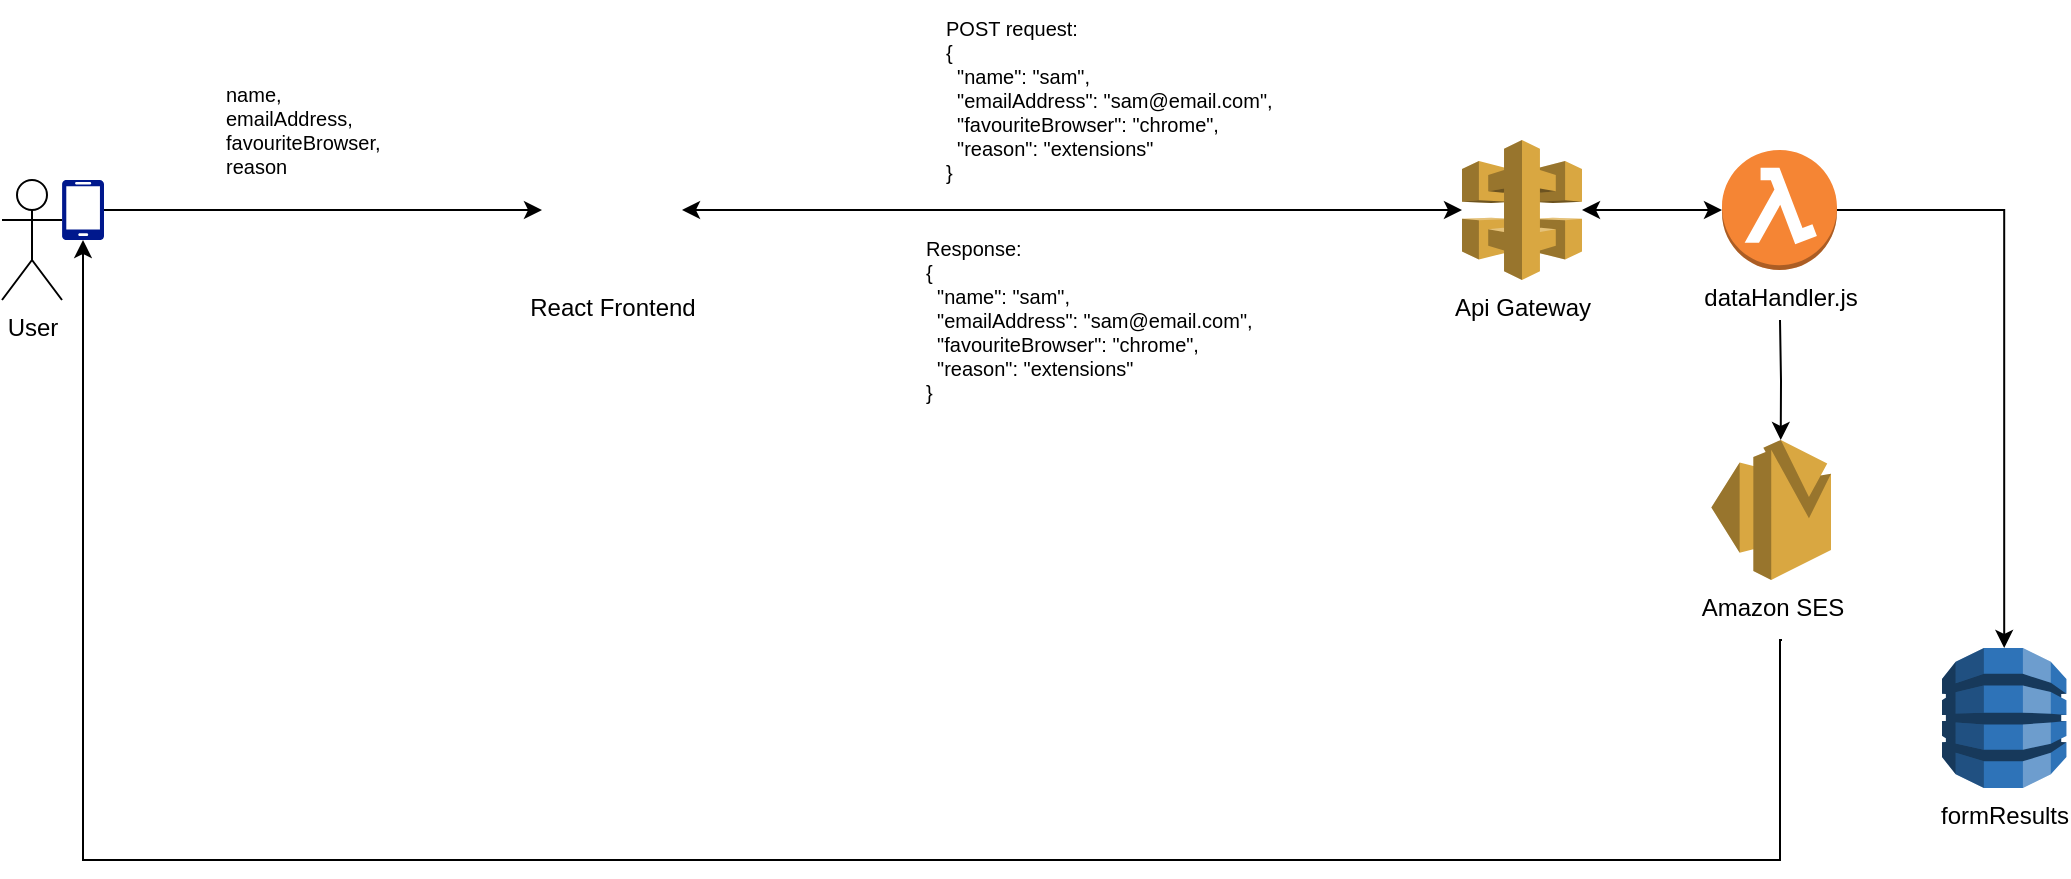 <mxfile version="20.0.3" type="github">
  <diagram id="We4SG0WlznDGIVPF96I6" name="Page-1">
    <mxGraphModel dx="1217" dy="935" grid="1" gridSize="10" guides="1" tooltips="1" connect="1" arrows="1" fold="1" page="1" pageScale="1" pageWidth="1169" pageHeight="827" math="0" shadow="0">
      <root>
        <mxCell id="0" />
        <mxCell id="1" parent="0" />
        <mxCell id="2jFuDwrBtj5Vru6HDha2-1" value="React Frontend" style="shape=image;html=1;verticalAlign=top;verticalLabelPosition=bottom;labelBackgroundColor=#ffffff;imageAspect=0;aspect=fixed;image=https://cdn1.iconfinder.com/data/icons/unicons-line-vol-5/24/react-128.png" parent="1" vertex="1">
          <mxGeometry x="360" y="160" width="70" height="70" as="geometry" />
        </mxCell>
        <mxCell id="2jFuDwrBtj5Vru6HDha2-2" value="formResults" style="outlineConnect=0;dashed=0;verticalLabelPosition=bottom;verticalAlign=top;align=center;html=1;shape=mxgraph.aws3.dynamo_db;fillColor=#2E73B8;gradientColor=none;" parent="1" vertex="1">
          <mxGeometry x="1060" y="414" width="62.22" height="70" as="geometry" />
        </mxCell>
        <mxCell id="0Y6zszm3ao2ILEMnPXkU-5" style="edgeStyle=orthogonalEdgeStyle;rounded=0;orthogonalLoop=1;jettySize=auto;html=1;" edge="1" parent="1" source="2jFuDwrBtj5Vru6HDha2-3" target="2jFuDwrBtj5Vru6HDha2-2">
          <mxGeometry relative="1" as="geometry" />
        </mxCell>
        <mxCell id="0Y6zszm3ao2ILEMnPXkU-27" style="edgeStyle=orthogonalEdgeStyle;rounded=0;orthogonalLoop=1;jettySize=auto;html=1;entryX=0.58;entryY=0;entryDx=0;entryDy=0;entryPerimeter=0;" edge="1" parent="1" target="0Y6zszm3ao2ILEMnPXkU-25">
          <mxGeometry relative="1" as="geometry">
            <mxPoint x="979" y="250" as="sourcePoint" />
          </mxGeometry>
        </mxCell>
        <mxCell id="2jFuDwrBtj5Vru6HDha2-3" value="dataHandler.js" style="outlineConnect=0;dashed=0;verticalLabelPosition=bottom;verticalAlign=top;align=center;html=1;shape=mxgraph.aws3.lambda_function;fillColor=#F58534;gradientColor=none;" parent="1" vertex="1">
          <mxGeometry x="950" y="165" width="57.5" height="60" as="geometry" />
        </mxCell>
        <mxCell id="2jFuDwrBtj5Vru6HDha2-4" value="Api Gateway" style="outlineConnect=0;dashed=0;verticalLabelPosition=bottom;verticalAlign=top;align=center;html=1;shape=mxgraph.aws3.api_gateway;fillColor=#D9A741;gradientColor=none;" parent="1" vertex="1">
          <mxGeometry x="820" y="160" width="60" height="70" as="geometry" />
        </mxCell>
        <mxCell id="2jFuDwrBtj5Vru6HDha2-7" value="User" style="shape=umlActor;verticalLabelPosition=bottom;verticalAlign=top;html=1;outlineConnect=0;" parent="1" vertex="1">
          <mxGeometry x="90" y="180" width="30" height="60" as="geometry" />
        </mxCell>
        <mxCell id="0Y6zszm3ao2ILEMnPXkU-1" style="edgeStyle=orthogonalEdgeStyle;rounded=0;orthogonalLoop=1;jettySize=auto;html=1;exitX=1;exitY=0.5;exitDx=0;exitDy=0;exitPerimeter=0;" edge="1" parent="1" source="2jFuDwrBtj5Vru6HDha2-11" target="2jFuDwrBtj5Vru6HDha2-1">
          <mxGeometry relative="1" as="geometry" />
        </mxCell>
        <mxCell id="2jFuDwrBtj5Vru6HDha2-11" value="" style="sketch=0;aspect=fixed;pointerEvents=1;shadow=0;dashed=0;html=1;strokeColor=none;labelPosition=center;verticalLabelPosition=bottom;verticalAlign=top;align=center;fillColor=#00188D;shape=mxgraph.azure.mobile" parent="1" vertex="1">
          <mxGeometry x="120" y="180" width="21" height="30" as="geometry" />
        </mxCell>
        <mxCell id="0Y6zszm3ao2ILEMnPXkU-15" style="edgeStyle=orthogonalEdgeStyle;rounded=0;orthogonalLoop=1;jettySize=auto;html=1;entryX=0.5;entryY=1;entryDx=0;entryDy=0;entryPerimeter=0;" edge="1" parent="1" target="2jFuDwrBtj5Vru6HDha2-11">
          <mxGeometry relative="1" as="geometry">
            <mxPoint x="980" y="410" as="sourcePoint" />
            <Array as="points">
              <mxPoint x="979" y="520" />
              <mxPoint x="130" y="520" />
            </Array>
          </mxGeometry>
        </mxCell>
        <mxCell id="0Y6zszm3ao2ILEMnPXkU-23" value="" style="endArrow=classic;startArrow=classic;html=1;rounded=0;exitX=1;exitY=0.5;exitDx=0;exitDy=0;" edge="1" parent="1" source="2jFuDwrBtj5Vru6HDha2-1" target="2jFuDwrBtj5Vru6HDha2-4">
          <mxGeometry width="50" height="50" relative="1" as="geometry">
            <mxPoint x="530" y="215" as="sourcePoint" />
            <mxPoint x="580" y="165" as="targetPoint" />
          </mxGeometry>
        </mxCell>
        <mxCell id="0Y6zszm3ao2ILEMnPXkU-24" value="" style="endArrow=classic;startArrow=classic;html=1;rounded=0;entryX=0;entryY=0.5;entryDx=0;entryDy=0;entryPerimeter=0;" edge="1" parent="1" source="2jFuDwrBtj5Vru6HDha2-4" target="2jFuDwrBtj5Vru6HDha2-3">
          <mxGeometry width="50" height="50" relative="1" as="geometry">
            <mxPoint x="800" y="225" as="sourcePoint" />
            <mxPoint x="850" y="175" as="targetPoint" />
          </mxGeometry>
        </mxCell>
        <mxCell id="0Y6zszm3ao2ILEMnPXkU-25" value="Amazon SES" style="outlineConnect=0;dashed=0;verticalLabelPosition=bottom;verticalAlign=top;align=center;html=1;shape=mxgraph.aws3.ses;fillColor=#D9A741;gradientColor=none;" vertex="1" parent="1">
          <mxGeometry x="944.66" y="310" width="59.84" height="70" as="geometry" />
        </mxCell>
        <mxCell id="0Y6zszm3ao2ILEMnPXkU-29" value="&lt;span id=&quot;docs-internal-guid-ea57087a-7fff-a013-2bbe-6e101f3fcb0f&quot; style=&quot;font-size: 10px;&quot;&gt;&lt;span style=&quot;font-family: Arial; background-color: transparent; font-variant-numeric: normal; font-variant-east-asian: normal; vertical-align: baseline; font-size: 10px;&quot;&gt;&lt;font style=&quot;font-size: 10px;&quot;&gt;name, &lt;br style=&quot;font-size: 10px;&quot;&gt;emailAddress,&lt;br style=&quot;font-size: 10px;&quot;&gt;favouriteBrowser,&lt;br style=&quot;font-size: 10px;&quot;&gt;reason&lt;/font&gt;&lt;/span&gt;&lt;/span&gt;" style="text;html=1;align=left;verticalAlign=middle;resizable=0;points=[];autosize=1;strokeColor=none;fillColor=none;spacing=2;fontSize=10;" vertex="1" parent="1">
          <mxGeometry x="200" y="120" width="100" height="70" as="geometry" />
        </mxCell>
        <mxCell id="0Y6zszm3ao2ILEMnPXkU-31" value="&lt;span id=&quot;docs-internal-guid-ea57087a-7fff-a013-2bbe-6e101f3fcb0f&quot; style=&quot;font-size: 10px;&quot;&gt;&lt;span style=&quot;font-family: Arial; background-color: transparent; font-variant-numeric: normal; font-variant-east-asian: normal; vertical-align: baseline; font-size: 10px;&quot;&gt;&lt;font style=&quot;font-size: 10px;&quot;&gt;POST request:&lt;br style=&quot;font-size: 10px;&quot;&gt;{&lt;br style=&quot;font-size: 10px;&quot;&gt;&amp;nbsp; &quot;name&quot;: &quot;sam&quot;, &lt;br style=&quot;font-size: 10px;&quot;&gt;&amp;nbsp; &quot;emailAddress&quot;: &quot;sam@email.com&quot;,&lt;br style=&quot;font-size: 10px;&quot;&gt;&amp;nbsp; &quot;favouriteBrowser&quot;: &quot;chrome&quot;,&lt;br style=&quot;font-size: 10px;&quot;&gt;&amp;nbsp; &quot;reason&quot;: &quot;extensions&quot;&lt;br style=&quot;font-size: 10px;&quot;&gt;}&lt;br style=&quot;font-size: 10px;&quot;&gt;&lt;/font&gt;&lt;/span&gt;&lt;/span&gt;" style="text;html=1;align=left;verticalAlign=middle;resizable=0;points=[];autosize=1;strokeColor=none;fillColor=none;spacing=2;fontSize=10;" vertex="1" parent="1">
          <mxGeometry x="560" y="90" width="190" height="100" as="geometry" />
        </mxCell>
        <mxCell id="0Y6zszm3ao2ILEMnPXkU-32" value="&lt;span id=&quot;docs-internal-guid-ea57087a-7fff-a013-2bbe-6e101f3fcb0f&quot; style=&quot;font-size: 10px;&quot;&gt;&lt;span style=&quot;font-family: Arial; background-color: transparent; font-variant-numeric: normal; font-variant-east-asian: normal; vertical-align: baseline; font-size: 10px;&quot;&gt;&lt;font style=&quot;font-size: 10px;&quot;&gt;Response:&lt;br style=&quot;font-size: 10px;&quot;&gt;{&lt;br style=&quot;font-size: 10px;&quot;&gt;&amp;nbsp; &quot;name&quot;: &quot;sam&quot;, &lt;br style=&quot;font-size: 10px;&quot;&gt;&amp;nbsp; &quot;emailAddress&quot;: &quot;sam@email.com&quot;,&lt;br style=&quot;font-size: 10px;&quot;&gt;&amp;nbsp; &quot;favouriteBrowser&quot;: &quot;chrome&quot;,&lt;br style=&quot;font-size: 10px;&quot;&gt;&amp;nbsp; &quot;reason&quot;: &quot;extensions&quot;&lt;br style=&quot;font-size: 10px;&quot;&gt;}&lt;br style=&quot;font-size: 10px;&quot;&gt;&lt;/font&gt;&lt;/span&gt;&lt;/span&gt;" style="text;html=1;align=left;verticalAlign=middle;resizable=0;points=[];autosize=1;strokeColor=none;fillColor=none;spacing=2;fontSize=10;" vertex="1" parent="1">
          <mxGeometry x="550" y="200" width="190" height="100" as="geometry" />
        </mxCell>
      </root>
    </mxGraphModel>
  </diagram>
</mxfile>
